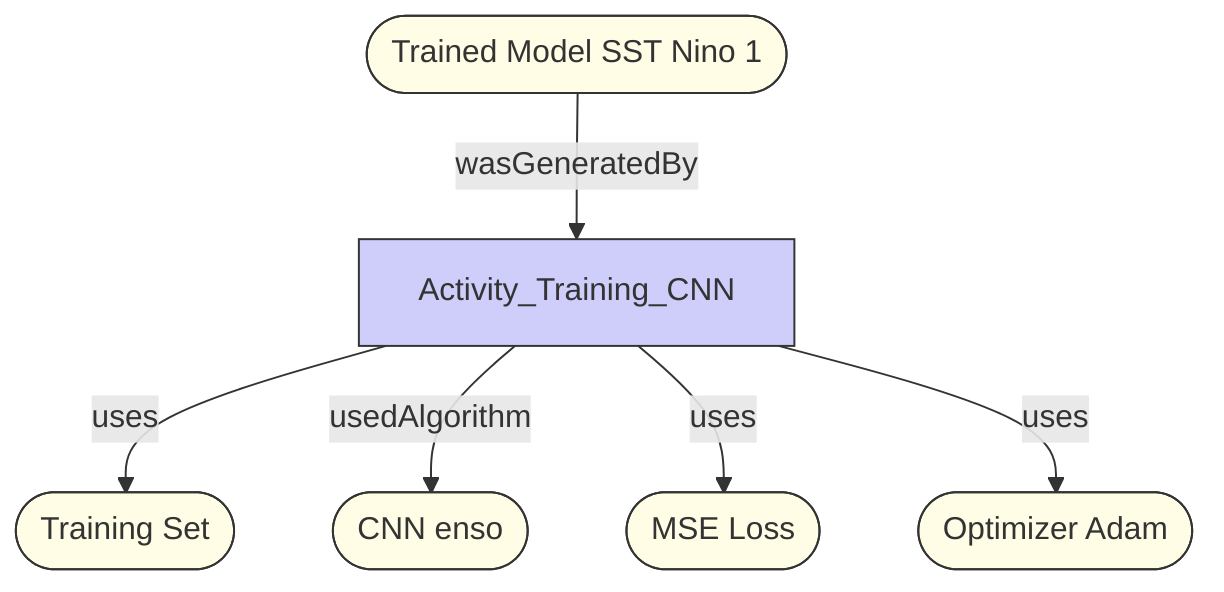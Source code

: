 graph
TrainingSet([Training Set])
TrainedModel_SST_Nino_1([Trained Model SST Nino 1])
CNN_enso([CNN enso])
MSELoss([MSE Loss])
Optimizer_Adam([Optimizer Adam])


Activity_Training_CNN -->|uses| TrainingSet
Activity_Training_CNN -->|usedAlgorithm| CNN_enso
TrainedModel_SST_Nino_1 --> |wasGeneratedBy| Activity_Training_CNN

Activity_Training_CNN -->|uses| MSELoss
Activity_Training_CNN -->|uses| Optimizer_Adam

classDef entity fill:#FFFDE5,stroke:#333,stroke-width:1px
classDef activity fill:#CFCEFB,stroke:#333,stroke-width:1px;

class Activity_Training_Lineal_Reggresion activity
class TrainingSet entity;
class Data_Training_Predicantds_Sliced entity;
class Data_Training_Predictors_Sliced entity;
class Activity_Training_CNN activity;
class TrainedModel_SST_Nino_1 entity;
class Data_Training_Predictors_Sliced_Reshaped_PCA entity;
class MSELoss entity;
class Optimizer_Adam entity;
class CNN_enso entity;